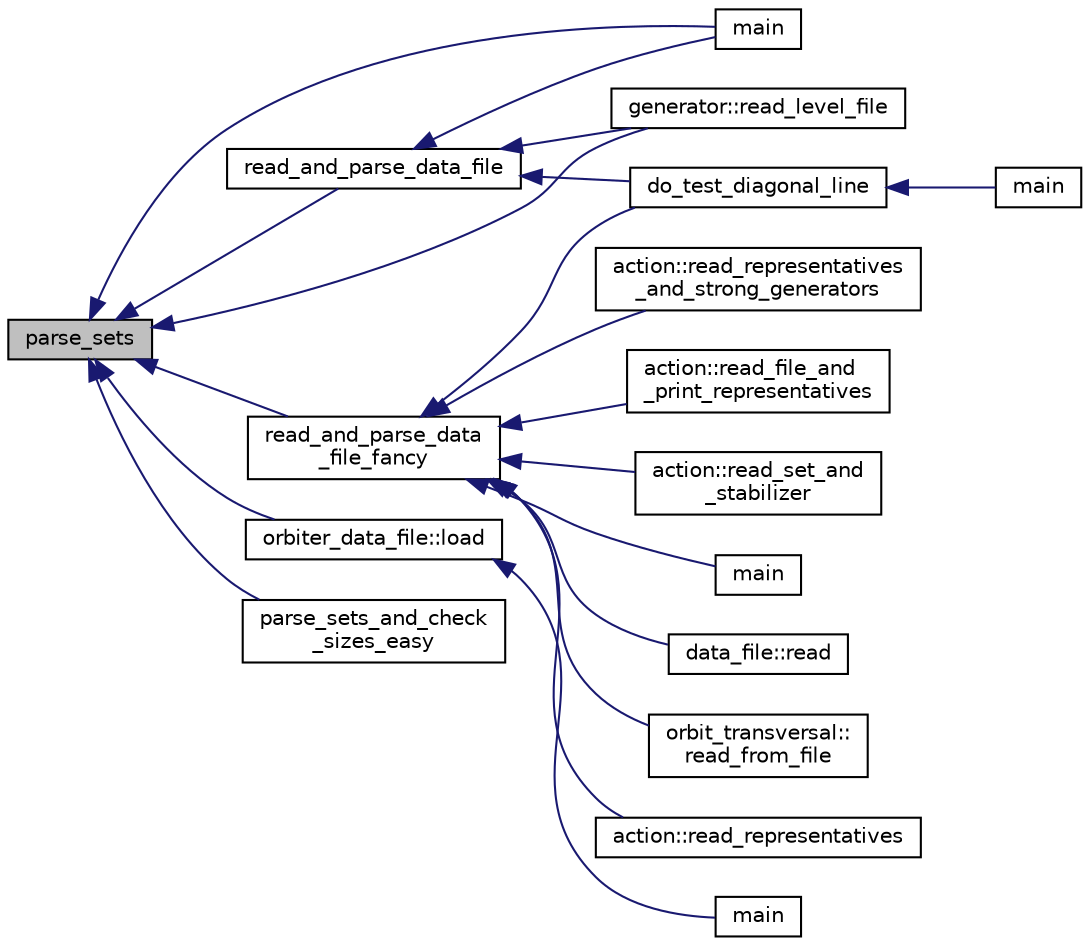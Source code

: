 digraph "parse_sets"
{
  edge [fontname="Helvetica",fontsize="10",labelfontname="Helvetica",labelfontsize="10"];
  node [fontname="Helvetica",fontsize="10",shape=record];
  rankdir="LR";
  Node11257 [label="parse_sets",height=0.2,width=0.4,color="black", fillcolor="grey75", style="filled", fontcolor="black"];
  Node11257 -> Node11258 [dir="back",color="midnightblue",fontsize="10",style="solid",fontname="Helvetica"];
  Node11258 [label="main",height=0.2,width=0.4,color="black", fillcolor="white", style="filled",URL="$df/df4/collect_8_c.html#a3c04138a5bfe5d72780bb7e82a18e627"];
  Node11257 -> Node11259 [dir="back",color="midnightblue",fontsize="10",style="solid",fontname="Helvetica"];
  Node11259 [label="orbiter_data_file::load",height=0.2,width=0.4,color="black", fillcolor="white", style="filled",URL="$dc/dde/classorbiter__data__file.html#a5296d660c596cd3fce81a8f2d26d7d7f"];
  Node11259 -> Node11260 [dir="back",color="midnightblue",fontsize="10",style="solid",fontname="Helvetica"];
  Node11260 [label="main",height=0.2,width=0.4,color="black", fillcolor="white", style="filled",URL="$df/de7/ovoid_2ovoid_8_c.html#a217dbf8b442f20279ea00b898af96f52"];
  Node11257 -> Node11261 [dir="back",color="midnightblue",fontsize="10",style="solid",fontname="Helvetica"];
  Node11261 [label="read_and_parse_data_file",height=0.2,width=0.4,color="black", fillcolor="white", style="filled",URL="$d4/d74/util_8_c.html#aa4d6668fcc58f40de7a3b75adf1e8af0"];
  Node11261 -> Node11258 [dir="back",color="midnightblue",fontsize="10",style="solid",fontname="Helvetica"];
  Node11261 -> Node11262 [dir="back",color="midnightblue",fontsize="10",style="solid",fontname="Helvetica"];
  Node11262 [label="do_test_diagonal_line",height=0.2,width=0.4,color="black", fillcolor="white", style="filled",URL="$d4/d67/geometry_8h.html#a031abbb55d1cba39a58b62fd49f1c755"];
  Node11262 -> Node11263 [dir="back",color="midnightblue",fontsize="10",style="solid",fontname="Helvetica"];
  Node11263 [label="main",height=0.2,width=0.4,color="black", fillcolor="white", style="filled",URL="$d0/d2f/process_8_c.html#a3c04138a5bfe5d72780bb7e82a18e627"];
  Node11261 -> Node11264 [dir="back",color="midnightblue",fontsize="10",style="solid",fontname="Helvetica"];
  Node11264 [label="generator::read_level_file",height=0.2,width=0.4,color="black", fillcolor="white", style="filled",URL="$d7/d73/classgenerator.html#a2f706a252cb52357a8c214972a50c994"];
  Node11257 -> Node11265 [dir="back",color="midnightblue",fontsize="10",style="solid",fontname="Helvetica"];
  Node11265 [label="parse_sets_and_check\l_sizes_easy",height=0.2,width=0.4,color="black", fillcolor="white", style="filled",URL="$d4/d74/util_8_c.html#aa82fe570ec44150c6df25516dc8b78c1"];
  Node11257 -> Node11266 [dir="back",color="midnightblue",fontsize="10",style="solid",fontname="Helvetica"];
  Node11266 [label="read_and_parse_data\l_file_fancy",height=0.2,width=0.4,color="black", fillcolor="white", style="filled",URL="$d4/d74/util_8_c.html#aeb8585c8a2e92cfdfbe73d8995800de8"];
  Node11266 -> Node11267 [dir="back",color="midnightblue",fontsize="10",style="solid",fontname="Helvetica"];
  Node11267 [label="main",height=0.2,width=0.4,color="black", fillcolor="white", style="filled",URL="$d0/dfc/transpose_8_c.html#a217dbf8b442f20279ea00b898af96f52"];
  Node11266 -> Node11268 [dir="back",color="midnightblue",fontsize="10",style="solid",fontname="Helvetica"];
  Node11268 [label="data_file::read",height=0.2,width=0.4,color="black", fillcolor="white", style="filled",URL="$d2/dd1/classdata__file.html#a34c1f9447c977e2e98958930853afaf0"];
  Node11266 -> Node11262 [dir="back",color="midnightblue",fontsize="10",style="solid",fontname="Helvetica"];
  Node11266 -> Node11269 [dir="back",color="midnightblue",fontsize="10",style="solid",fontname="Helvetica"];
  Node11269 [label="orbit_transversal::\lread_from_file",height=0.2,width=0.4,color="black", fillcolor="white", style="filled",URL="$de/d2d/classorbit__transversal.html#af88293d7cc859b6202547d60a08c6b59"];
  Node11266 -> Node11270 [dir="back",color="midnightblue",fontsize="10",style="solid",fontname="Helvetica"];
  Node11270 [label="action::read_representatives",height=0.2,width=0.4,color="black", fillcolor="white", style="filled",URL="$d2/d86/classaction.html#a4959d3dd9b20c330b15c31ab6162cc2b"];
  Node11266 -> Node11271 [dir="back",color="midnightblue",fontsize="10",style="solid",fontname="Helvetica"];
  Node11271 [label="action::read_representatives\l_and_strong_generators",height=0.2,width=0.4,color="black", fillcolor="white", style="filled",URL="$d2/d86/classaction.html#a59ba2fa55080f6b1703141f60e0d3aad"];
  Node11266 -> Node11272 [dir="back",color="midnightblue",fontsize="10",style="solid",fontname="Helvetica"];
  Node11272 [label="action::read_file_and\l_print_representatives",height=0.2,width=0.4,color="black", fillcolor="white", style="filled",URL="$d2/d86/classaction.html#a04633f855952d34d7202126a895fd45b"];
  Node11266 -> Node11273 [dir="back",color="midnightblue",fontsize="10",style="solid",fontname="Helvetica"];
  Node11273 [label="action::read_set_and\l_stabilizer",height=0.2,width=0.4,color="black", fillcolor="white", style="filled",URL="$d2/d86/classaction.html#a7e22ee51c869b45d98ec93ec431389f5"];
  Node11257 -> Node11264 [dir="back",color="midnightblue",fontsize="10",style="solid",fontname="Helvetica"];
}
